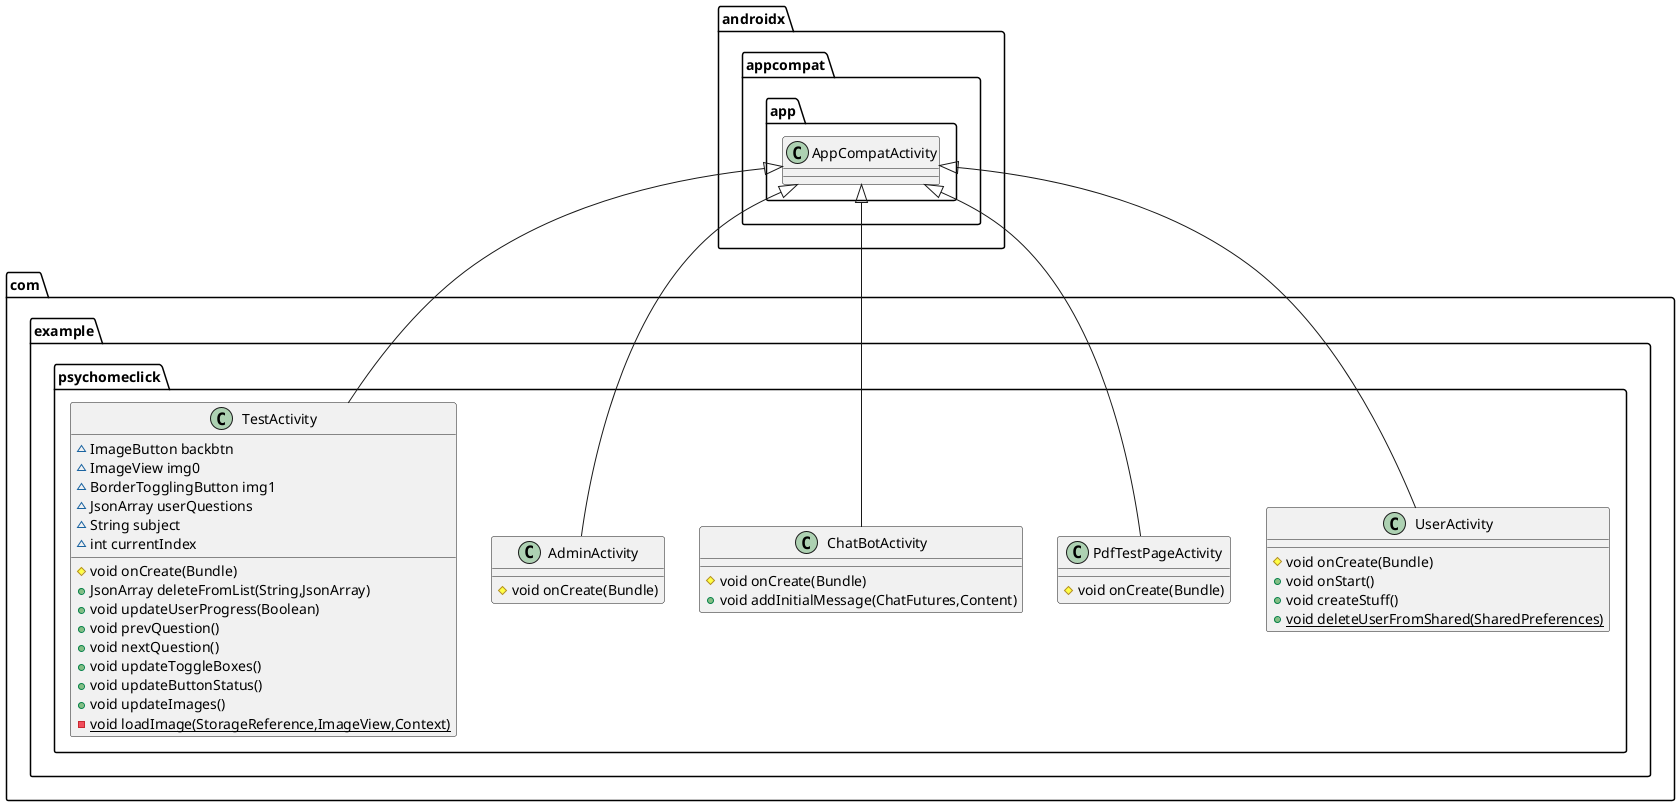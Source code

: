 @startuml
class com.example.psychomeclick.UserActivity {
# void onCreate(Bundle)
+ void onStart()
+ void createStuff()
+ {static} void deleteUserFromShared(SharedPreferences)
}

class com.example.psychomeclick.PdfTestPageActivity {
# void onCreate(Bundle)
}

class com.example.psychomeclick.ChatBotActivity {
# void onCreate(Bundle)
+ void addInitialMessage(ChatFutures,Content)
}

class com.example.psychomeclick.AdminActivity {
# void onCreate(Bundle)
}

class com.example.psychomeclick.TestActivity {
~ ImageButton backbtn
~ ImageView img0
~ BorderTogglingButton img1
~ JsonArray userQuestions
~ String subject
~ int currentIndex
# void onCreate(Bundle)
+ JsonArray deleteFromList(String,JsonArray)
+ void updateUserProgress(Boolean)
+ void prevQuestion()
+ void nextQuestion()
+ void updateToggleBoxes()
+ void updateButtonStatus()
+ void updateImages()
- {static} void loadImage(StorageReference,ImageView,Context)
}




androidx.appcompat.app.AppCompatActivity <|-- com.example.psychomeclick.UserActivity
androidx.appcompat.app.AppCompatActivity <|-- com.example.psychomeclick.PdfTestPageActivity
androidx.appcompat.app.AppCompatActivity <|-- com.example.psychomeclick.ChatBotActivity
androidx.appcompat.app.AppCompatActivity <|-- com.example.psychomeclick.AdminActivity
androidx.appcompat.app.AppCompatActivity <|-- com.example.psychomeclick.TestActivity
@enduml